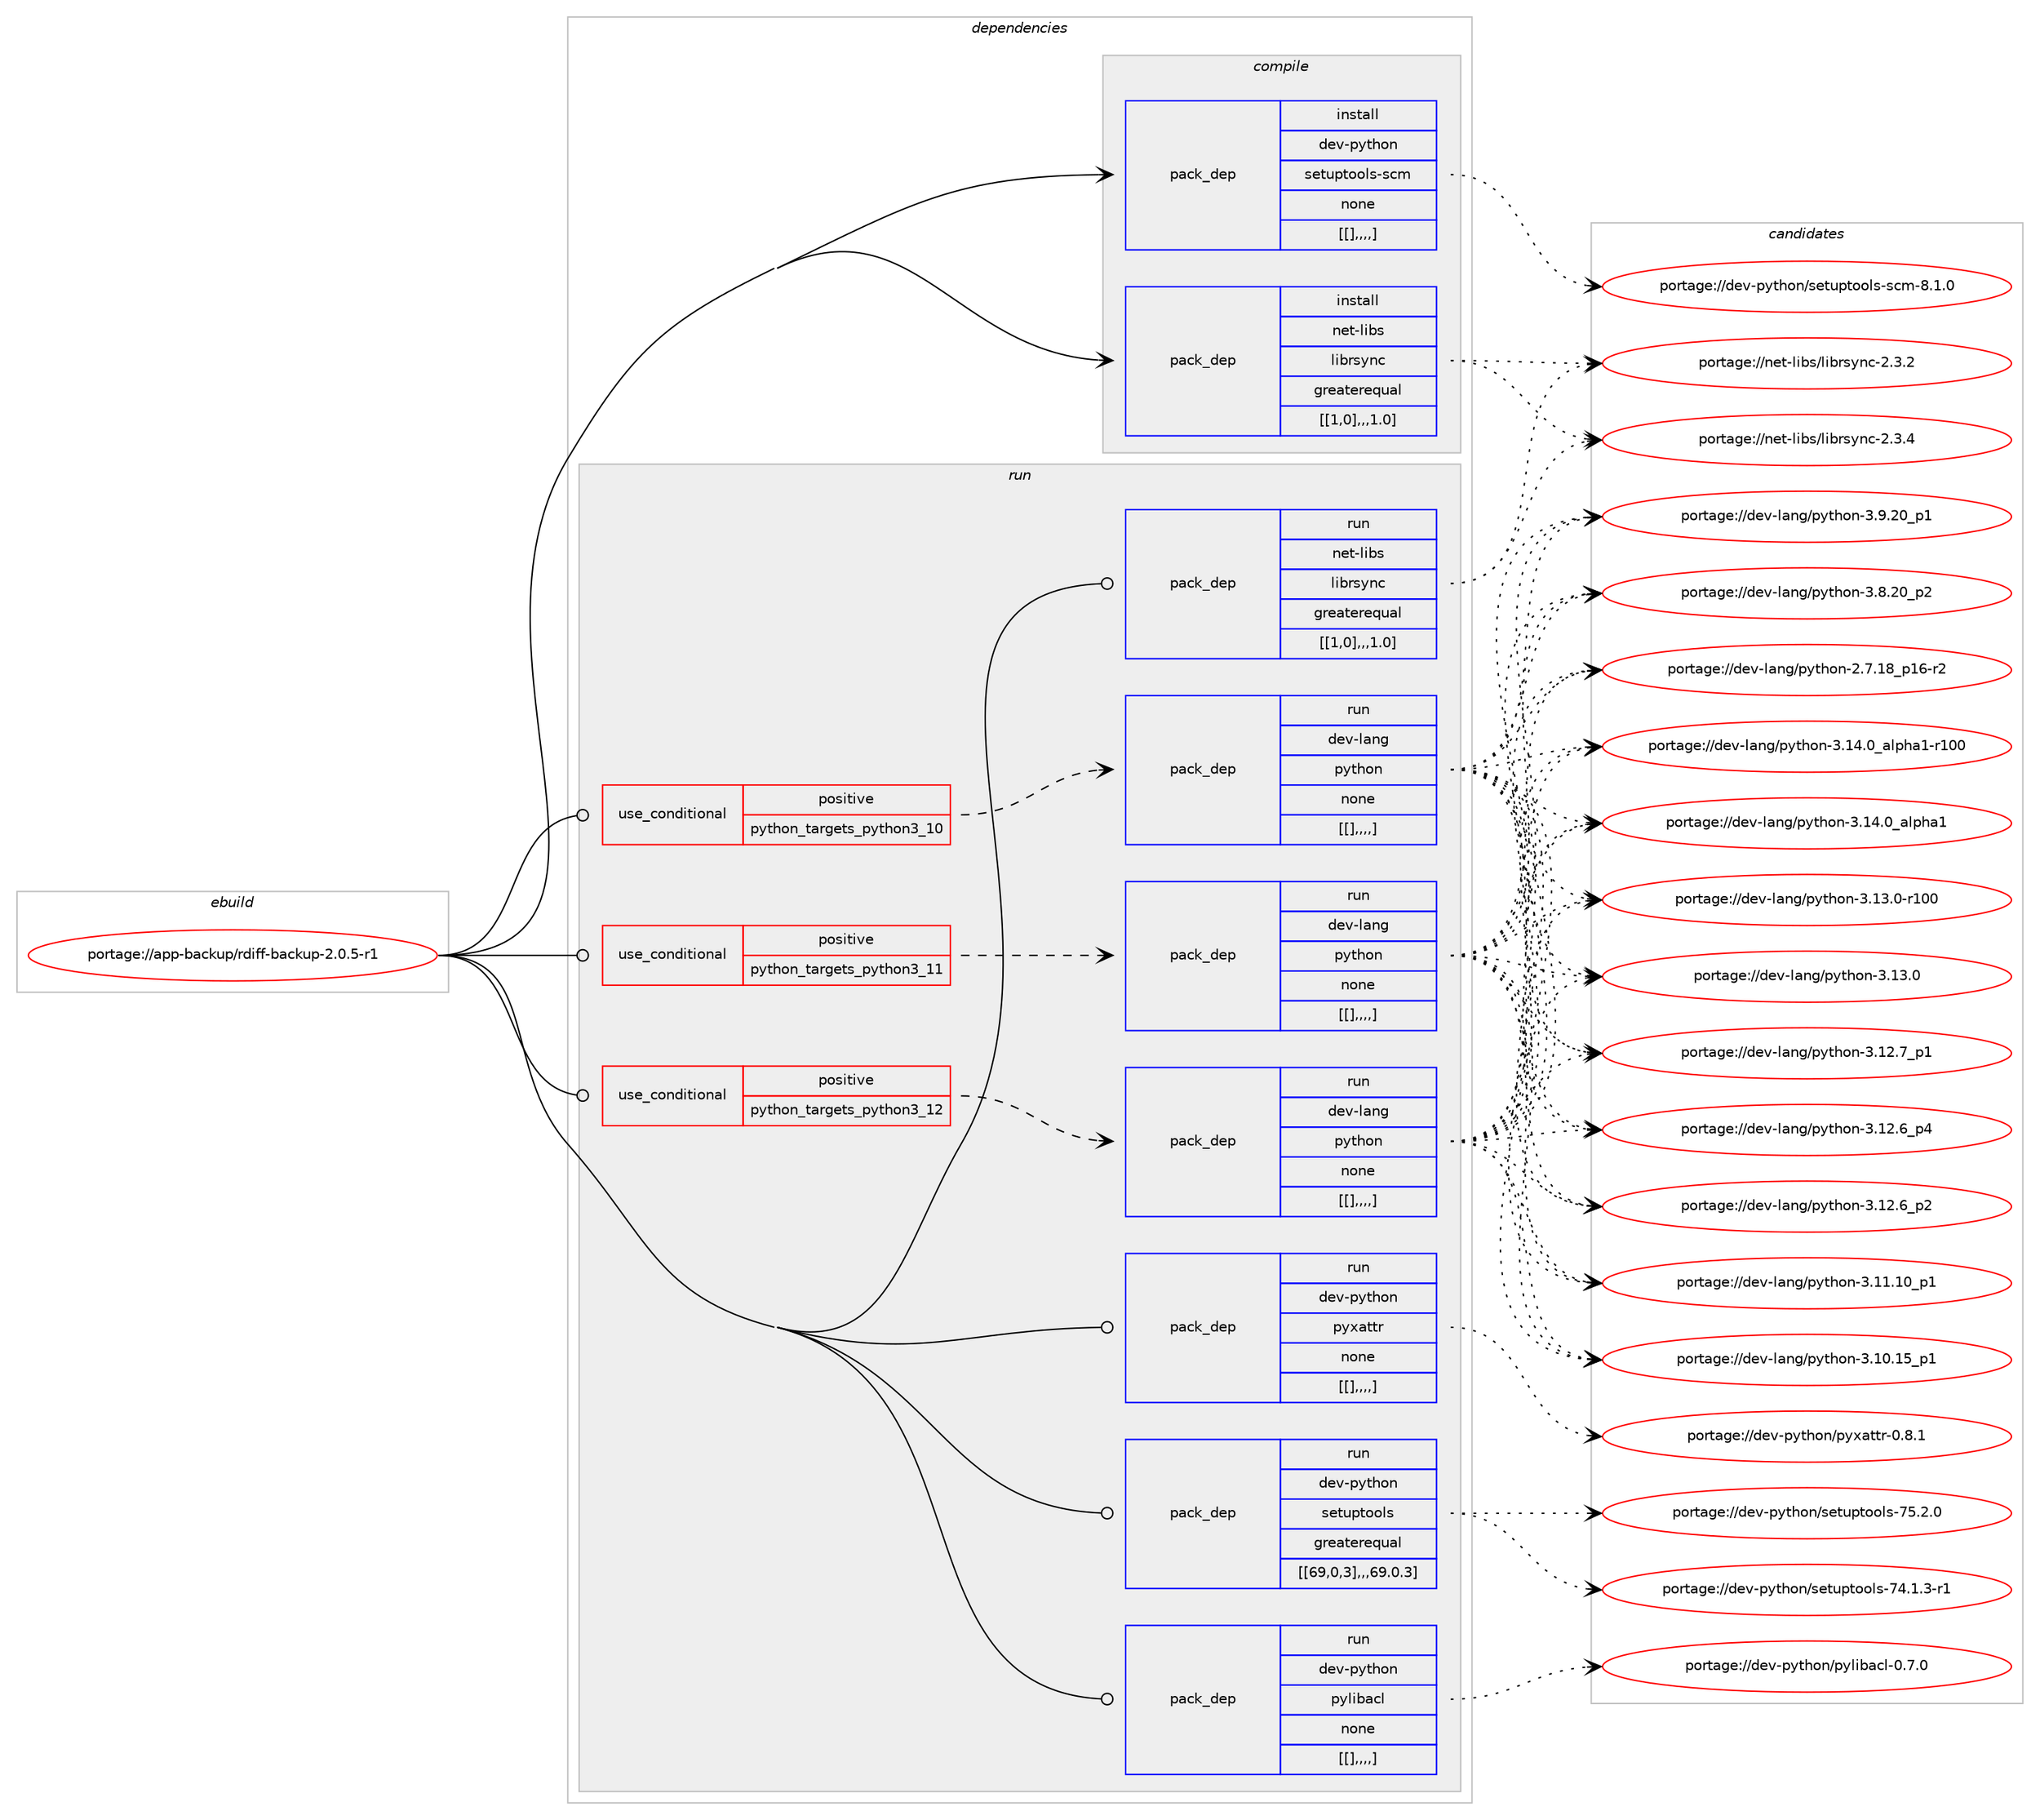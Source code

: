 digraph prolog {

# *************
# Graph options
# *************

newrank=true;
concentrate=true;
compound=true;
graph [rankdir=LR,fontname=Helvetica,fontsize=10,ranksep=1.5];#, ranksep=2.5, nodesep=0.2];
edge  [arrowhead=vee];
node  [fontname=Helvetica,fontsize=10];

# **********
# The ebuild
# **********

subgraph cluster_leftcol {
color=gray;
label=<<i>ebuild</i>>;
id [label="portage://app-backup/rdiff-backup-2.0.5-r1", color=red, width=4, href="../app-backup/rdiff-backup-2.0.5-r1.svg"];
}

# ****************
# The dependencies
# ****************

subgraph cluster_midcol {
color=gray;
label=<<i>dependencies</i>>;
subgraph cluster_compile {
fillcolor="#eeeeee";
style=filled;
label=<<i>compile</i>>;
subgraph pack6288 {
dependency8900 [label=<<TABLE BORDER="0" CELLBORDER="1" CELLSPACING="0" CELLPADDING="4" WIDTH="220"><TR><TD ROWSPAN="6" CELLPADDING="30">pack_dep</TD></TR><TR><TD WIDTH="110">install</TD></TR><TR><TD>dev-python</TD></TR><TR><TD>setuptools-scm</TD></TR><TR><TD>none</TD></TR><TR><TD>[[],,,,]</TD></TR></TABLE>>, shape=none, color=blue];
}
id:e -> dependency8900:w [weight=20,style="solid",arrowhead="vee"];
subgraph pack6318 {
dependency8941 [label=<<TABLE BORDER="0" CELLBORDER="1" CELLSPACING="0" CELLPADDING="4" WIDTH="220"><TR><TD ROWSPAN="6" CELLPADDING="30">pack_dep</TD></TR><TR><TD WIDTH="110">install</TD></TR><TR><TD>net-libs</TD></TR><TR><TD>librsync</TD></TR><TR><TD>greaterequal</TD></TR><TR><TD>[[1,0],,,1.0]</TD></TR></TABLE>>, shape=none, color=blue];
}
id:e -> dependency8941:w [weight=20,style="solid",arrowhead="vee"];
}
subgraph cluster_compileandrun {
fillcolor="#eeeeee";
style=filled;
label=<<i>compile and run</i>>;
}
subgraph cluster_run {
fillcolor="#eeeeee";
style=filled;
label=<<i>run</i>>;
subgraph cond2590 {
dependency8965 [label=<<TABLE BORDER="0" CELLBORDER="1" CELLSPACING="0" CELLPADDING="4"><TR><TD ROWSPAN="3" CELLPADDING="10">use_conditional</TD></TR><TR><TD>positive</TD></TR><TR><TD>python_targets_python3_10</TD></TR></TABLE>>, shape=none, color=red];
subgraph pack6394 {
dependency9011 [label=<<TABLE BORDER="0" CELLBORDER="1" CELLSPACING="0" CELLPADDING="4" WIDTH="220"><TR><TD ROWSPAN="6" CELLPADDING="30">pack_dep</TD></TR><TR><TD WIDTH="110">run</TD></TR><TR><TD>dev-lang</TD></TR><TR><TD>python</TD></TR><TR><TD>none</TD></TR><TR><TD>[[],,,,]</TD></TR></TABLE>>, shape=none, color=blue];
}
dependency8965:e -> dependency9011:w [weight=20,style="dashed",arrowhead="vee"];
}
id:e -> dependency8965:w [weight=20,style="solid",arrowhead="odot"];
subgraph cond2607 {
dependency9040 [label=<<TABLE BORDER="0" CELLBORDER="1" CELLSPACING="0" CELLPADDING="4"><TR><TD ROWSPAN="3" CELLPADDING="10">use_conditional</TD></TR><TR><TD>positive</TD></TR><TR><TD>python_targets_python3_11</TD></TR></TABLE>>, shape=none, color=red];
subgraph pack6469 {
dependency9175 [label=<<TABLE BORDER="0" CELLBORDER="1" CELLSPACING="0" CELLPADDING="4" WIDTH="220"><TR><TD ROWSPAN="6" CELLPADDING="30">pack_dep</TD></TR><TR><TD WIDTH="110">run</TD></TR><TR><TD>dev-lang</TD></TR><TR><TD>python</TD></TR><TR><TD>none</TD></TR><TR><TD>[[],,,,]</TD></TR></TABLE>>, shape=none, color=blue];
}
dependency9040:e -> dependency9175:w [weight=20,style="dashed",arrowhead="vee"];
}
id:e -> dependency9040:w [weight=20,style="solid",arrowhead="odot"];
subgraph cond2646 {
dependency9177 [label=<<TABLE BORDER="0" CELLBORDER="1" CELLSPACING="0" CELLPADDING="4"><TR><TD ROWSPAN="3" CELLPADDING="10">use_conditional</TD></TR><TR><TD>positive</TD></TR><TR><TD>python_targets_python3_12</TD></TR></TABLE>>, shape=none, color=red];
subgraph pack6524 {
dependency9220 [label=<<TABLE BORDER="0" CELLBORDER="1" CELLSPACING="0" CELLPADDING="4" WIDTH="220"><TR><TD ROWSPAN="6" CELLPADDING="30">pack_dep</TD></TR><TR><TD WIDTH="110">run</TD></TR><TR><TD>dev-lang</TD></TR><TR><TD>python</TD></TR><TR><TD>none</TD></TR><TR><TD>[[],,,,]</TD></TR></TABLE>>, shape=none, color=blue];
}
dependency9177:e -> dependency9220:w [weight=20,style="dashed",arrowhead="vee"];
}
id:e -> dependency9177:w [weight=20,style="solid",arrowhead="odot"];
subgraph pack6568 {
dependency9264 [label=<<TABLE BORDER="0" CELLBORDER="1" CELLSPACING="0" CELLPADDING="4" WIDTH="220"><TR><TD ROWSPAN="6" CELLPADDING="30">pack_dep</TD></TR><TR><TD WIDTH="110">run</TD></TR><TR><TD>dev-python</TD></TR><TR><TD>pylibacl</TD></TR><TR><TD>none</TD></TR><TR><TD>[[],,,,]</TD></TR></TABLE>>, shape=none, color=blue];
}
id:e -> dependency9264:w [weight=20,style="solid",arrowhead="odot"];
subgraph pack6581 {
dependency9271 [label=<<TABLE BORDER="0" CELLBORDER="1" CELLSPACING="0" CELLPADDING="4" WIDTH="220"><TR><TD ROWSPAN="6" CELLPADDING="30">pack_dep</TD></TR><TR><TD WIDTH="110">run</TD></TR><TR><TD>dev-python</TD></TR><TR><TD>pyxattr</TD></TR><TR><TD>none</TD></TR><TR><TD>[[],,,,]</TD></TR></TABLE>>, shape=none, color=blue];
}
id:e -> dependency9271:w [weight=20,style="solid",arrowhead="odot"];
subgraph pack6586 {
dependency9292 [label=<<TABLE BORDER="0" CELLBORDER="1" CELLSPACING="0" CELLPADDING="4" WIDTH="220"><TR><TD ROWSPAN="6" CELLPADDING="30">pack_dep</TD></TR><TR><TD WIDTH="110">run</TD></TR><TR><TD>dev-python</TD></TR><TR><TD>setuptools</TD></TR><TR><TD>greaterequal</TD></TR><TR><TD>[[69,0,3],,,69.0.3]</TD></TR></TABLE>>, shape=none, color=blue];
}
id:e -> dependency9292:w [weight=20,style="solid",arrowhead="odot"];
subgraph pack6617 {
dependency9330 [label=<<TABLE BORDER="0" CELLBORDER="1" CELLSPACING="0" CELLPADDING="4" WIDTH="220"><TR><TD ROWSPAN="6" CELLPADDING="30">pack_dep</TD></TR><TR><TD WIDTH="110">run</TD></TR><TR><TD>net-libs</TD></TR><TR><TD>librsync</TD></TR><TR><TD>greaterequal</TD></TR><TR><TD>[[1,0],,,1.0]</TD></TR></TABLE>>, shape=none, color=blue];
}
id:e -> dependency9330:w [weight=20,style="solid",arrowhead="odot"];
}
}

# **************
# The candidates
# **************

subgraph cluster_choices {
rank=same;
color=gray;
label=<<i>candidates</i>>;

subgraph choice5693 {
color=black;
nodesep=1;
choice10010111845112121116104111110471151011161171121161111111081154511599109455646494648 [label="portage://dev-python/setuptools-scm-8.1.0", color=red, width=4,href="../dev-python/setuptools-scm-8.1.0.svg"];
dependency8900:e -> choice10010111845112121116104111110471151011161171121161111111081154511599109455646494648:w [style=dotted,weight="100"];
}
subgraph choice5694 {
color=black;
nodesep=1;
choice1101011164510810598115471081059811411512111099455046514652 [label="portage://net-libs/librsync-2.3.4", color=red, width=4,href="../net-libs/librsync-2.3.4.svg"];
choice1101011164510810598115471081059811411512111099455046514650 [label="portage://net-libs/librsync-2.3.2", color=red, width=4,href="../net-libs/librsync-2.3.2.svg"];
dependency8941:e -> choice1101011164510810598115471081059811411512111099455046514652:w [style=dotted,weight="100"];
dependency8941:e -> choice1101011164510810598115471081059811411512111099455046514650:w [style=dotted,weight="100"];
}
subgraph choice5698 {
color=black;
nodesep=1;
choice100101118451089711010347112121116104111110455146495246489597108112104974945114494848 [label="portage://dev-lang/python-3.14.0_alpha1-r100", color=red, width=4,href="../dev-lang/python-3.14.0_alpha1-r100.svg"];
choice1001011184510897110103471121211161041111104551464952464895971081121049749 [label="portage://dev-lang/python-3.14.0_alpha1", color=red, width=4,href="../dev-lang/python-3.14.0_alpha1.svg"];
choice1001011184510897110103471121211161041111104551464951464845114494848 [label="portage://dev-lang/python-3.13.0-r100", color=red, width=4,href="../dev-lang/python-3.13.0-r100.svg"];
choice10010111845108971101034711212111610411111045514649514648 [label="portage://dev-lang/python-3.13.0", color=red, width=4,href="../dev-lang/python-3.13.0.svg"];
choice100101118451089711010347112121116104111110455146495046559511249 [label="portage://dev-lang/python-3.12.7_p1", color=red, width=4,href="../dev-lang/python-3.12.7_p1.svg"];
choice100101118451089711010347112121116104111110455146495046549511252 [label="portage://dev-lang/python-3.12.6_p4", color=red, width=4,href="../dev-lang/python-3.12.6_p4.svg"];
choice100101118451089711010347112121116104111110455146495046549511250 [label="portage://dev-lang/python-3.12.6_p2", color=red, width=4,href="../dev-lang/python-3.12.6_p2.svg"];
choice10010111845108971101034711212111610411111045514649494649489511249 [label="portage://dev-lang/python-3.11.10_p1", color=red, width=4,href="../dev-lang/python-3.11.10_p1.svg"];
choice10010111845108971101034711212111610411111045514649484649539511249 [label="portage://dev-lang/python-3.10.15_p1", color=red, width=4,href="../dev-lang/python-3.10.15_p1.svg"];
choice100101118451089711010347112121116104111110455146574650489511249 [label="portage://dev-lang/python-3.9.20_p1", color=red, width=4,href="../dev-lang/python-3.9.20_p1.svg"];
choice100101118451089711010347112121116104111110455146564650489511250 [label="portage://dev-lang/python-3.8.20_p2", color=red, width=4,href="../dev-lang/python-3.8.20_p2.svg"];
choice100101118451089711010347112121116104111110455046554649569511249544511450 [label="portage://dev-lang/python-2.7.18_p16-r2", color=red, width=4,href="../dev-lang/python-2.7.18_p16-r2.svg"];
dependency9011:e -> choice100101118451089711010347112121116104111110455146495246489597108112104974945114494848:w [style=dotted,weight="100"];
dependency9011:e -> choice1001011184510897110103471121211161041111104551464952464895971081121049749:w [style=dotted,weight="100"];
dependency9011:e -> choice1001011184510897110103471121211161041111104551464951464845114494848:w [style=dotted,weight="100"];
dependency9011:e -> choice10010111845108971101034711212111610411111045514649514648:w [style=dotted,weight="100"];
dependency9011:e -> choice100101118451089711010347112121116104111110455146495046559511249:w [style=dotted,weight="100"];
dependency9011:e -> choice100101118451089711010347112121116104111110455146495046549511252:w [style=dotted,weight="100"];
dependency9011:e -> choice100101118451089711010347112121116104111110455146495046549511250:w [style=dotted,weight="100"];
dependency9011:e -> choice10010111845108971101034711212111610411111045514649494649489511249:w [style=dotted,weight="100"];
dependency9011:e -> choice10010111845108971101034711212111610411111045514649484649539511249:w [style=dotted,weight="100"];
dependency9011:e -> choice100101118451089711010347112121116104111110455146574650489511249:w [style=dotted,weight="100"];
dependency9011:e -> choice100101118451089711010347112121116104111110455146564650489511250:w [style=dotted,weight="100"];
dependency9011:e -> choice100101118451089711010347112121116104111110455046554649569511249544511450:w [style=dotted,weight="100"];
}
subgraph choice5713 {
color=black;
nodesep=1;
choice100101118451089711010347112121116104111110455146495246489597108112104974945114494848 [label="portage://dev-lang/python-3.14.0_alpha1-r100", color=red, width=4,href="../dev-lang/python-3.14.0_alpha1-r100.svg"];
choice1001011184510897110103471121211161041111104551464952464895971081121049749 [label="portage://dev-lang/python-3.14.0_alpha1", color=red, width=4,href="../dev-lang/python-3.14.0_alpha1.svg"];
choice1001011184510897110103471121211161041111104551464951464845114494848 [label="portage://dev-lang/python-3.13.0-r100", color=red, width=4,href="../dev-lang/python-3.13.0-r100.svg"];
choice10010111845108971101034711212111610411111045514649514648 [label="portage://dev-lang/python-3.13.0", color=red, width=4,href="../dev-lang/python-3.13.0.svg"];
choice100101118451089711010347112121116104111110455146495046559511249 [label="portage://dev-lang/python-3.12.7_p1", color=red, width=4,href="../dev-lang/python-3.12.7_p1.svg"];
choice100101118451089711010347112121116104111110455146495046549511252 [label="portage://dev-lang/python-3.12.6_p4", color=red, width=4,href="../dev-lang/python-3.12.6_p4.svg"];
choice100101118451089711010347112121116104111110455146495046549511250 [label="portage://dev-lang/python-3.12.6_p2", color=red, width=4,href="../dev-lang/python-3.12.6_p2.svg"];
choice10010111845108971101034711212111610411111045514649494649489511249 [label="portage://dev-lang/python-3.11.10_p1", color=red, width=4,href="../dev-lang/python-3.11.10_p1.svg"];
choice10010111845108971101034711212111610411111045514649484649539511249 [label="portage://dev-lang/python-3.10.15_p1", color=red, width=4,href="../dev-lang/python-3.10.15_p1.svg"];
choice100101118451089711010347112121116104111110455146574650489511249 [label="portage://dev-lang/python-3.9.20_p1", color=red, width=4,href="../dev-lang/python-3.9.20_p1.svg"];
choice100101118451089711010347112121116104111110455146564650489511250 [label="portage://dev-lang/python-3.8.20_p2", color=red, width=4,href="../dev-lang/python-3.8.20_p2.svg"];
choice100101118451089711010347112121116104111110455046554649569511249544511450 [label="portage://dev-lang/python-2.7.18_p16-r2", color=red, width=4,href="../dev-lang/python-2.7.18_p16-r2.svg"];
dependency9175:e -> choice100101118451089711010347112121116104111110455146495246489597108112104974945114494848:w [style=dotted,weight="100"];
dependency9175:e -> choice1001011184510897110103471121211161041111104551464952464895971081121049749:w [style=dotted,weight="100"];
dependency9175:e -> choice1001011184510897110103471121211161041111104551464951464845114494848:w [style=dotted,weight="100"];
dependency9175:e -> choice10010111845108971101034711212111610411111045514649514648:w [style=dotted,weight="100"];
dependency9175:e -> choice100101118451089711010347112121116104111110455146495046559511249:w [style=dotted,weight="100"];
dependency9175:e -> choice100101118451089711010347112121116104111110455146495046549511252:w [style=dotted,weight="100"];
dependency9175:e -> choice100101118451089711010347112121116104111110455146495046549511250:w [style=dotted,weight="100"];
dependency9175:e -> choice10010111845108971101034711212111610411111045514649494649489511249:w [style=dotted,weight="100"];
dependency9175:e -> choice10010111845108971101034711212111610411111045514649484649539511249:w [style=dotted,weight="100"];
dependency9175:e -> choice100101118451089711010347112121116104111110455146574650489511249:w [style=dotted,weight="100"];
dependency9175:e -> choice100101118451089711010347112121116104111110455146564650489511250:w [style=dotted,weight="100"];
dependency9175:e -> choice100101118451089711010347112121116104111110455046554649569511249544511450:w [style=dotted,weight="100"];
}
subgraph choice5729 {
color=black;
nodesep=1;
choice100101118451089711010347112121116104111110455146495246489597108112104974945114494848 [label="portage://dev-lang/python-3.14.0_alpha1-r100", color=red, width=4,href="../dev-lang/python-3.14.0_alpha1-r100.svg"];
choice1001011184510897110103471121211161041111104551464952464895971081121049749 [label="portage://dev-lang/python-3.14.0_alpha1", color=red, width=4,href="../dev-lang/python-3.14.0_alpha1.svg"];
choice1001011184510897110103471121211161041111104551464951464845114494848 [label="portage://dev-lang/python-3.13.0-r100", color=red, width=4,href="../dev-lang/python-3.13.0-r100.svg"];
choice10010111845108971101034711212111610411111045514649514648 [label="portage://dev-lang/python-3.13.0", color=red, width=4,href="../dev-lang/python-3.13.0.svg"];
choice100101118451089711010347112121116104111110455146495046559511249 [label="portage://dev-lang/python-3.12.7_p1", color=red, width=4,href="../dev-lang/python-3.12.7_p1.svg"];
choice100101118451089711010347112121116104111110455146495046549511252 [label="portage://dev-lang/python-3.12.6_p4", color=red, width=4,href="../dev-lang/python-3.12.6_p4.svg"];
choice100101118451089711010347112121116104111110455146495046549511250 [label="portage://dev-lang/python-3.12.6_p2", color=red, width=4,href="../dev-lang/python-3.12.6_p2.svg"];
choice10010111845108971101034711212111610411111045514649494649489511249 [label="portage://dev-lang/python-3.11.10_p1", color=red, width=4,href="../dev-lang/python-3.11.10_p1.svg"];
choice10010111845108971101034711212111610411111045514649484649539511249 [label="portage://dev-lang/python-3.10.15_p1", color=red, width=4,href="../dev-lang/python-3.10.15_p1.svg"];
choice100101118451089711010347112121116104111110455146574650489511249 [label="portage://dev-lang/python-3.9.20_p1", color=red, width=4,href="../dev-lang/python-3.9.20_p1.svg"];
choice100101118451089711010347112121116104111110455146564650489511250 [label="portage://dev-lang/python-3.8.20_p2", color=red, width=4,href="../dev-lang/python-3.8.20_p2.svg"];
choice100101118451089711010347112121116104111110455046554649569511249544511450 [label="portage://dev-lang/python-2.7.18_p16-r2", color=red, width=4,href="../dev-lang/python-2.7.18_p16-r2.svg"];
dependency9220:e -> choice100101118451089711010347112121116104111110455146495246489597108112104974945114494848:w [style=dotted,weight="100"];
dependency9220:e -> choice1001011184510897110103471121211161041111104551464952464895971081121049749:w [style=dotted,weight="100"];
dependency9220:e -> choice1001011184510897110103471121211161041111104551464951464845114494848:w [style=dotted,weight="100"];
dependency9220:e -> choice10010111845108971101034711212111610411111045514649514648:w [style=dotted,weight="100"];
dependency9220:e -> choice100101118451089711010347112121116104111110455146495046559511249:w [style=dotted,weight="100"];
dependency9220:e -> choice100101118451089711010347112121116104111110455146495046549511252:w [style=dotted,weight="100"];
dependency9220:e -> choice100101118451089711010347112121116104111110455146495046549511250:w [style=dotted,weight="100"];
dependency9220:e -> choice10010111845108971101034711212111610411111045514649494649489511249:w [style=dotted,weight="100"];
dependency9220:e -> choice10010111845108971101034711212111610411111045514649484649539511249:w [style=dotted,weight="100"];
dependency9220:e -> choice100101118451089711010347112121116104111110455146574650489511249:w [style=dotted,weight="100"];
dependency9220:e -> choice100101118451089711010347112121116104111110455146564650489511250:w [style=dotted,weight="100"];
dependency9220:e -> choice100101118451089711010347112121116104111110455046554649569511249544511450:w [style=dotted,weight="100"];
}
subgraph choice5759 {
color=black;
nodesep=1;
choice1001011184511212111610411111047112121108105989799108454846554648 [label="portage://dev-python/pylibacl-0.7.0", color=red, width=4,href="../dev-python/pylibacl-0.7.0.svg"];
dependency9264:e -> choice1001011184511212111610411111047112121108105989799108454846554648:w [style=dotted,weight="100"];
}
subgraph choice5782 {
color=black;
nodesep=1;
choice100101118451121211161041111104711212112097116116114454846564649 [label="portage://dev-python/pyxattr-0.8.1", color=red, width=4,href="../dev-python/pyxattr-0.8.1.svg"];
dependency9271:e -> choice100101118451121211161041111104711212112097116116114454846564649:w [style=dotted,weight="100"];
}
subgraph choice5798 {
color=black;
nodesep=1;
choice100101118451121211161041111104711510111611711211611111110811545555346504648 [label="portage://dev-python/setuptools-75.2.0", color=red, width=4,href="../dev-python/setuptools-75.2.0.svg"];
choice1001011184511212111610411111047115101116117112116111111108115455552464946514511449 [label="portage://dev-python/setuptools-74.1.3-r1", color=red, width=4,href="../dev-python/setuptools-74.1.3-r1.svg"];
dependency9292:e -> choice100101118451121211161041111104711510111611711211611111110811545555346504648:w [style=dotted,weight="100"];
dependency9292:e -> choice1001011184511212111610411111047115101116117112116111111108115455552464946514511449:w [style=dotted,weight="100"];
}
subgraph choice5802 {
color=black;
nodesep=1;
choice1101011164510810598115471081059811411512111099455046514652 [label="portage://net-libs/librsync-2.3.4", color=red, width=4,href="../net-libs/librsync-2.3.4.svg"];
choice1101011164510810598115471081059811411512111099455046514650 [label="portage://net-libs/librsync-2.3.2", color=red, width=4,href="../net-libs/librsync-2.3.2.svg"];
dependency9330:e -> choice1101011164510810598115471081059811411512111099455046514652:w [style=dotted,weight="100"];
dependency9330:e -> choice1101011164510810598115471081059811411512111099455046514650:w [style=dotted,weight="100"];
}
}

}
